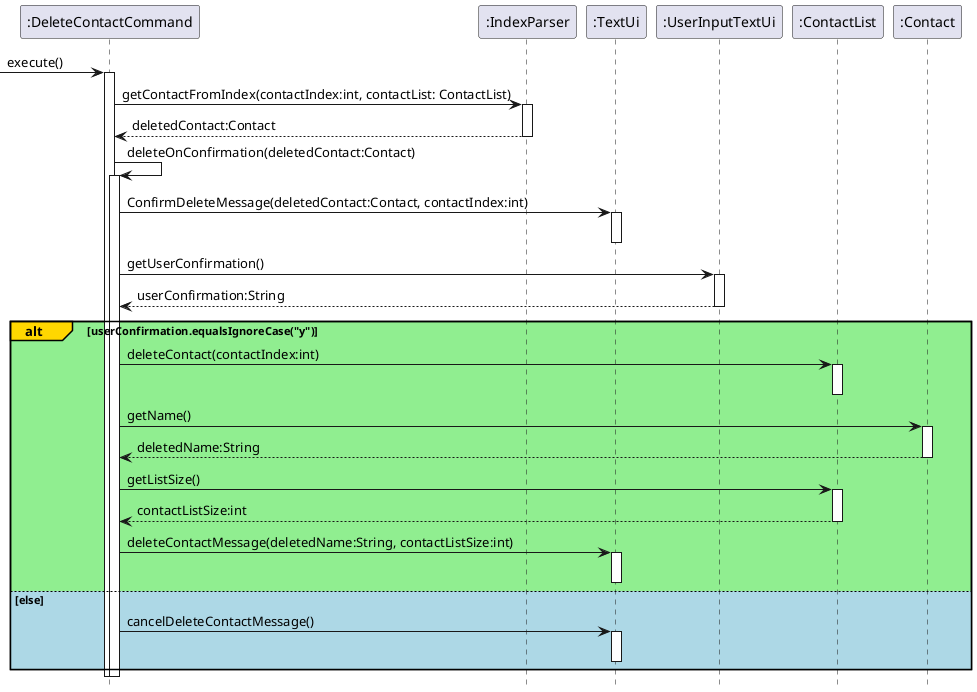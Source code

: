 @startuml
hide footbox
'https://plantuml.com/sequence-diagram
-> ":DeleteContactCommand": execute()
activate ":DeleteContactCommand"

":DeleteContactCommand" -> ":IndexParser" :getContactFromIndex(contactIndex:int, contactList: ContactList)
activate ":IndexParser"
":IndexParser" --> ":DeleteContactCommand" :deletedContact:Contact
deactivate ":IndexParser"

":DeleteContactCommand" -> ":DeleteContactCommand":deleteOnConfirmation(deletedContact:Contact)
activate ":DeleteContactCommand"
":DeleteContactCommand" -> ":TextUi":ConfirmDeleteMessage(deletedContact:Contact, contactIndex:int)
activate ":TextUi"
deactivate ":TextUi"

":DeleteContactCommand" -> ":UserInputTextUi":getUserConfirmation()
activate ":UserInputTextUi"
":UserInputTextUi" --> ":DeleteContactCommand" :userConfirmation:String
deactivate ":UserInputTextUi"

alt#gold #lightgreen userConfirmation.equalsIgnoreCase("y")
    ":DeleteContactCommand" -> ":ContactList": deleteContact(contactIndex:int)
    activate ":ContactList"
    deactivate ":ContactList"
    ":DeleteContactCommand" -> ":Contact" :getName()
    activate ":Contact"
    ":Contact" --> ":DeleteContactCommand":deletedName:String
    deactivate ":Contact"

    ":DeleteContactCommand" -> ":ContactList":getListSize()
    activate ":ContactList"
    ":ContactList" --> ":DeleteContactCommand" :contactListSize:int
    deactivate ":ContactList"

    ":DeleteContactCommand" -> ":TextUi":deleteContactMessage(deletedName:String, contactListSize:int)
    activate ":TextUi"
    deactivate ":TextUi"

else #lightblue else
    ":DeleteContactCommand" -> ":TextUi":cancelDeleteContactMessage()
    activate ":TextUi"
    deactivate ":TextUi"
end
deactivate ":DeleteContactCommand"
deactivate ":DeleteContactCommand"

@enduml